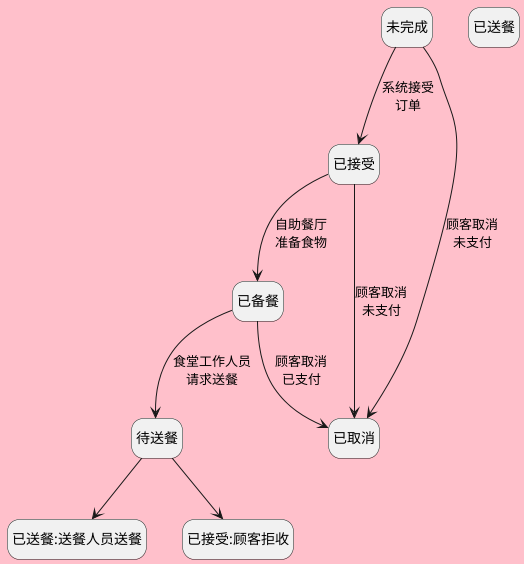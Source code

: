 @startuml

hide empty description
skinparam BackgroundColor pink

'left to right direction

state "未完成" 
state "已接受" 
state "已取消" 
state "已备餐" 
state "待送餐" 
state "已送餐" 

未完成 --> 已接受:系统接受\n订单
未完成 --> 已取消:顾客取消\n未支付
已接受 --> 已取消:顾客取消\n未支付
已接受 --> 已备餐:自助餐厅\n准备食物
已备餐 --> 待送餐:食堂工作人员\n请求送餐
已备餐 --> 已取消:顾客取消\n已支付
待送餐 --> 已送餐:送餐人员送餐
待送餐 --> 已接受:顾客拒收


@enduml